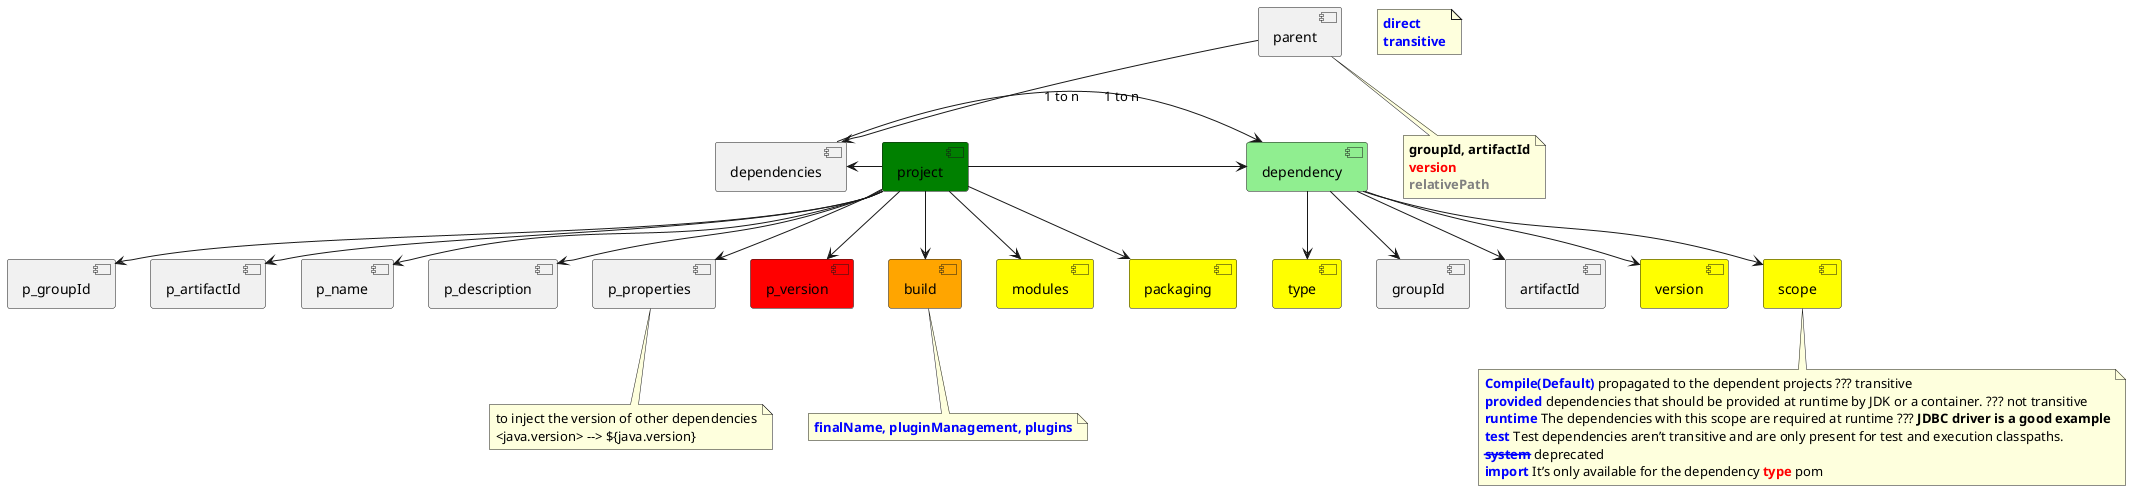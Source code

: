 @startuml

[parent]
[dependency] #lightgreen
[dependencies]
[groupId]
[artifactId]
[version] #yellow
[scope] #yellow
[type] #yellow

[project] #green
[p_groupId]
[p_artifactId]
[p_name]
[p_description]
[p_properties]
[p_version] #red
[build] #orange
[modules] #yellow
[packaging]#yellow


note as N1
  <b>groupId, artifactId
  <b><color:red>version
  <b><color:gray>relativePath
end note

note as N2
  to inject the version of other dependencies
  <java.version> --> ${java.version}
end note

note as N3
  <b><color:blue>Compile(Default)</b> propagated to the dependent projects ??? transitive
  <b><color:blue>provided</b> dependencies that should be provided at runtime by JDK or a container. ??? not transitive
  <b><color:blue>runtime</b> The dependencies with this scope are required at runtime ??? <b>JDBC driver is a good example
  <b><color:blue>test</b> Test dependencies aren’t transitive and are only present for test and execution classpaths.
  <b><color:blue>--system--</b> deprecated
  <b><color:blue>import</b> It’s only available for the dependency <b><color:red>type</b> pom
end note

note as N4
  <b><color:blue>direct</b>
  <b><color:blue>transitive</b>
end note

note as N5
  <b><color:blue>finalName, pluginManagement, plugins
end note

parent --> dependencies: 1 to n
parent .. N1
dependency <- dependencies: 1 to n
dependency --> groupId
dependency --> artifactId
dependency --> version
dependency --> scope
dependency --> type
scope .. N3

project --> p_name
project --> p_groupId
project --> p_artifactId
project --> p_description
project --> p_properties
project --> build
build .. N5
p_properties .. N2
project --> p_version
project -> dependency
project -> dependencies
project --> modules
project --> packaging


@enduml